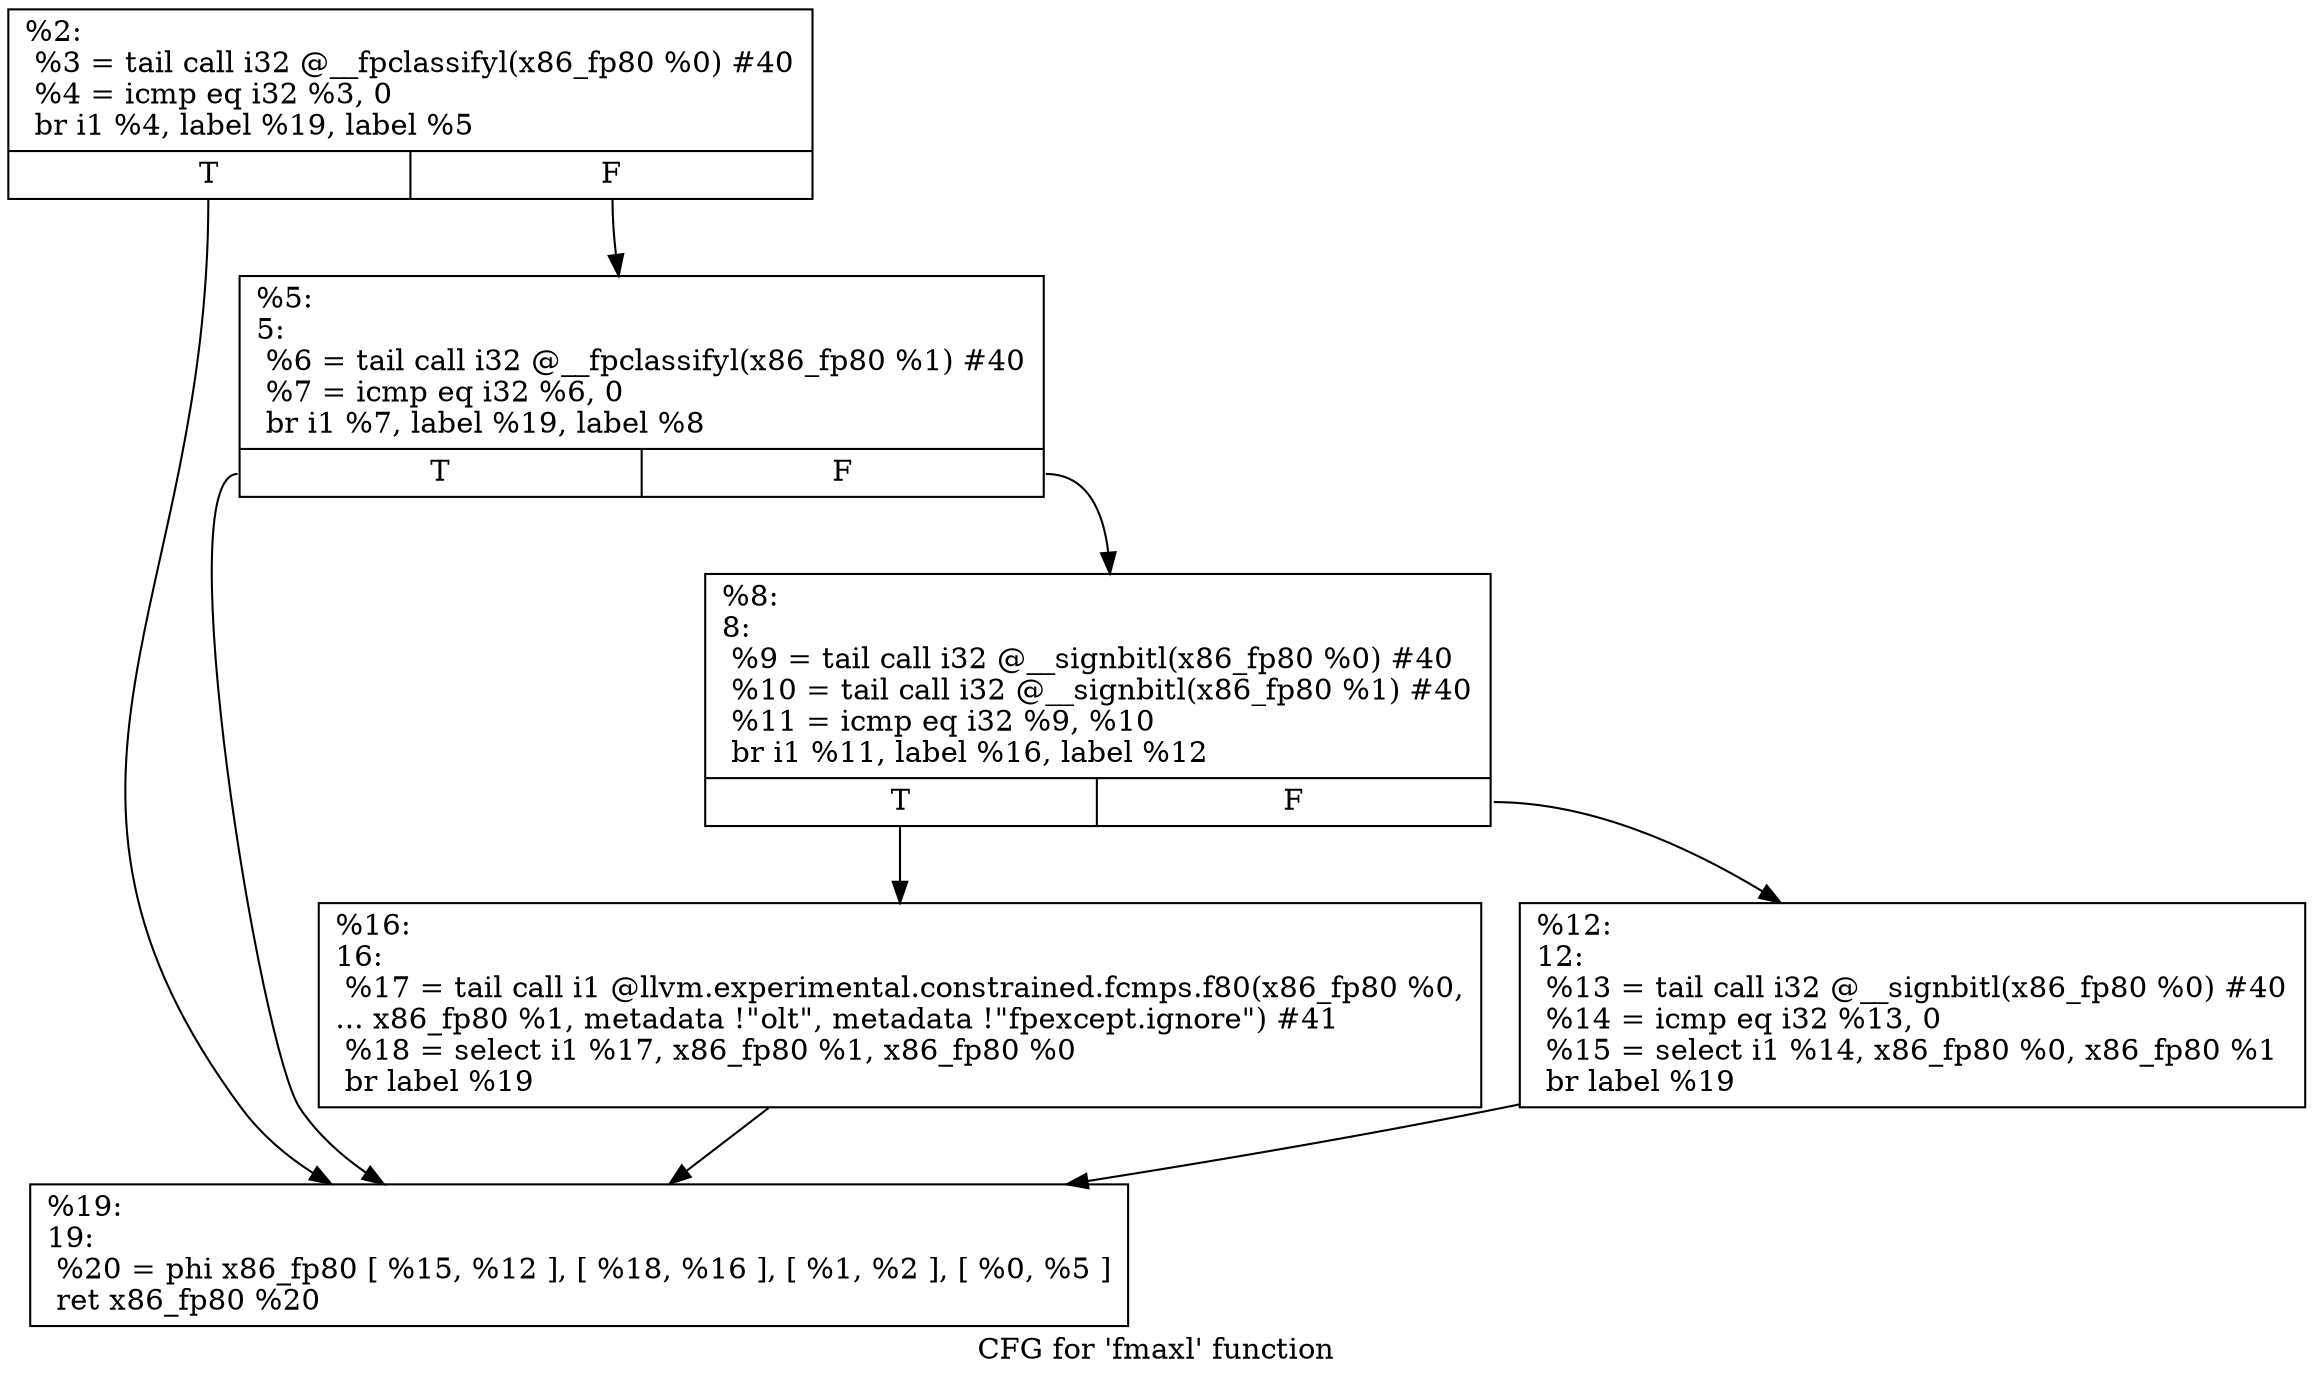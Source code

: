 digraph "CFG for 'fmaxl' function" {
	label="CFG for 'fmaxl' function";

	Node0x1ede5f0 [shape=record,label="{%2:\l  %3 = tail call i32 @__fpclassifyl(x86_fp80 %0) #40\l  %4 = icmp eq i32 %3, 0\l  br i1 %4, label %19, label %5\l|{<s0>T|<s1>F}}"];
	Node0x1ede5f0:s0 -> Node0x1ee1920;
	Node0x1ede5f0:s1 -> Node0x1ee17e0;
	Node0x1ee17e0 [shape=record,label="{%5:\l5:                                                \l  %6 = tail call i32 @__fpclassifyl(x86_fp80 %1) #40\l  %7 = icmp eq i32 %6, 0\l  br i1 %7, label %19, label %8\l|{<s0>T|<s1>F}}"];
	Node0x1ee17e0:s0 -> Node0x1ee1920;
	Node0x1ee17e0:s1 -> Node0x1ee1830;
	Node0x1ee1830 [shape=record,label="{%8:\l8:                                                \l  %9 = tail call i32 @__signbitl(x86_fp80 %0) #40\l  %10 = tail call i32 @__signbitl(x86_fp80 %1) #40\l  %11 = icmp eq i32 %9, %10\l  br i1 %11, label %16, label %12\l|{<s0>T|<s1>F}}"];
	Node0x1ee1830:s0 -> Node0x1ee18d0;
	Node0x1ee1830:s1 -> Node0x1ee1880;
	Node0x1ee1880 [shape=record,label="{%12:\l12:                                               \l  %13 = tail call i32 @__signbitl(x86_fp80 %0) #40\l  %14 = icmp eq i32 %13, 0\l  %15 = select i1 %14, x86_fp80 %0, x86_fp80 %1\l  br label %19\l}"];
	Node0x1ee1880 -> Node0x1ee1920;
	Node0x1ee18d0 [shape=record,label="{%16:\l16:                                               \l  %17 = tail call i1 @llvm.experimental.constrained.fcmps.f80(x86_fp80 %0,\l... x86_fp80 %1, metadata !\"olt\", metadata !\"fpexcept.ignore\") #41\l  %18 = select i1 %17, x86_fp80 %1, x86_fp80 %0\l  br label %19\l}"];
	Node0x1ee18d0 -> Node0x1ee1920;
	Node0x1ee1920 [shape=record,label="{%19:\l19:                                               \l  %20 = phi x86_fp80 [ %15, %12 ], [ %18, %16 ], [ %1, %2 ], [ %0, %5 ]\l  ret x86_fp80 %20\l}"];
}
